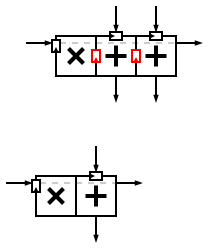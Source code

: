 <mxfile version="14.4.3" type="device"><diagram id="IOiUng4wy-ApvnDnbteD" name="Page-1"><mxGraphModel dx="932" dy="683" grid="1" gridSize="10" guides="1" tooltips="1" connect="1" arrows="1" fold="1" page="1" pageScale="1" pageWidth="827" pageHeight="1169" math="0" shadow="0"><root><mxCell id="0"/><mxCell id="1" parent="0"/><mxCell id="xUpeo3QW0eu6LIFF5sfB-1" value="" style="endArrow=blockThin;strokeWidth=1;endSize=1;endFill=1;exitX=0.5;exitY=1;exitDx=0;exitDy=0;entryX=0.5;entryY=0;entryDx=0;entryDy=0;html=1;" edge="1" parent="1"><mxGeometry x="105.0" y="10" width="50.0" height="50" as="geometry"><mxPoint x="105.0" y="10" as="sourcePoint"/><mxPoint x="105.0" y="23" as="targetPoint"/></mxGeometry></mxCell><mxCell id="xUpeo3QW0eu6LIFF5sfB-2" value="" style="rounded=0;" vertex="1" parent="1"><mxGeometry x="75.0" y="25" width="20.0" height="20" as="geometry"/></mxCell><mxCell id="xUpeo3QW0eu6LIFF5sfB-3" value="" style="rounded=0;" vertex="1" parent="1"><mxGeometry x="95.0" y="25" width="20.0" height="20" as="geometry"/></mxCell><mxCell id="xUpeo3QW0eu6LIFF5sfB-4" value="" style="rounded=0;direction=south;" vertex="1" parent="1"><mxGeometry x="115.0" y="25" width="20.0" height="20.0" as="geometry"/></mxCell><mxCell id="xUpeo3QW0eu6LIFF5sfB-5" value="" style="endArrow=blockThin;strokeWidth=1;endSize=1;endFill=1;exitX=0.5;exitY=1;exitDx=0;exitDy=0;entryX=0.5;entryY=0;entryDx=0;entryDy=0;html=1;" edge="1" parent="1"><mxGeometry x="105.0" y="45" width="50.0" height="50" as="geometry"><mxPoint x="125.0" y="45" as="sourcePoint"/><mxPoint x="125.0" y="58" as="targetPoint"/></mxGeometry></mxCell><mxCell id="xUpeo3QW0eu6LIFF5sfB-6" value="" style="endArrow=blockThin;strokeWidth=1;endSize=1;endFill=1;exitX=0.5;exitY=1;exitDx=0;exitDy=0;entryX=0.5;entryY=0;entryDx=0;entryDy=0;html=1;" edge="1" parent="1"><mxGeometry x="105.0" y="45" width="50.0" height="50" as="geometry"><mxPoint x="105.0" y="45" as="sourcePoint"/><mxPoint x="105.0" y="58" as="targetPoint"/></mxGeometry></mxCell><mxCell id="xUpeo3QW0eu6LIFF5sfB-7" value="" style="group;container=0;" vertex="1" connectable="0" parent="1"><mxGeometry x="93.0" y="32" width="4.0" height="6" as="geometry"/></mxCell><mxCell id="xUpeo3QW0eu6LIFF5sfB-8" value="" style="endArrow=none;fontSize=1;entryX=0.5;entryY=1;entryDx=0;entryDy=0;exitX=0.5;exitY=0;exitDx=0;exitDy=0;strokeWidth=2;html=1;" edge="1" parent="1"><mxGeometry x="64.75" y="30.5" width="37.5" height="37.5" as="geometry"><mxPoint x="88.75" y="31.25" as="sourcePoint"/><mxPoint x="81.25" y="38.75" as="targetPoint"/></mxGeometry></mxCell><mxCell id="xUpeo3QW0eu6LIFF5sfB-9" value="" style="endArrow=none;fontSize=1;entryX=0;entryY=0.5;entryDx=0;entryDy=0;exitX=1;exitY=0.5;exitDx=0;exitDy=0;strokeWidth=2;html=1;" edge="1" parent="1"><mxGeometry x="64.75" y="30.5" width="37.5" height="37.5" as="geometry"><mxPoint x="88.75" y="38.75" as="sourcePoint"/><mxPoint x="81.25" y="31.25" as="targetPoint"/></mxGeometry></mxCell><mxCell id="xUpeo3QW0eu6LIFF5sfB-10" value="" style="endArrow=none;fontSize=1;entryX=0.5;entryY=1;entryDx=0;entryDy=0;exitX=0.5;exitY=0;exitDx=0;exitDy=0;strokeWidth=2;html=1;" edge="1" parent="1"><mxGeometry x="95.25" y="27.5" width="37.5" height="37.5" as="geometry"><mxPoint x="105.0" y="29.75" as="sourcePoint"/><mxPoint x="105.0" y="40.25" as="targetPoint"/></mxGeometry></mxCell><mxCell id="xUpeo3QW0eu6LIFF5sfB-11" value="" style="endArrow=none;fontSize=1;entryX=0;entryY=0.5;entryDx=0;entryDy=0;exitX=1;exitY=0.5;exitDx=0;exitDy=0;strokeWidth=2;html=1;" edge="1" parent="1"><mxGeometry x="95.25" y="27.5" width="37.5" height="37.5" as="geometry"><mxPoint x="110.25" y="35" as="sourcePoint"/><mxPoint x="99.75" y="35" as="targetPoint"/></mxGeometry></mxCell><mxCell id="xUpeo3QW0eu6LIFF5sfB-12" value="" style="endArrow=none;fontSize=1;entryX=0.5;entryY=1;entryDx=0;entryDy=0;exitX=0.5;exitY=0;exitDx=0;exitDy=0;strokeWidth=2;html=1;" edge="1" parent="1"><mxGeometry x="115.25" y="27.5" width="37.5" height="37.5" as="geometry"><mxPoint x="125.0" y="29.75" as="sourcePoint"/><mxPoint x="125.0" y="40.25" as="targetPoint"/></mxGeometry></mxCell><mxCell id="xUpeo3QW0eu6LIFF5sfB-13" value="" style="endArrow=none;fontSize=1;entryX=0;entryY=0.5;entryDx=0;entryDy=0;exitX=1;exitY=0.5;exitDx=0;exitDy=0;strokeWidth=2;html=1;" edge="1" parent="1"><mxGeometry x="115.25" y="27.5" width="37.5" height="37.5" as="geometry"><mxPoint x="130.25" y="35" as="sourcePoint"/><mxPoint x="119.75" y="35" as="targetPoint"/></mxGeometry></mxCell><mxCell id="xUpeo3QW0eu6LIFF5sfB-14" value="" style="rounded=0;fontSize=1;align=left;rotation=90;" vertex="1" parent="1"><mxGeometry x="123.0" y="22" width="4.0" height="6" as="geometry"/></mxCell><mxCell id="xUpeo3QW0eu6LIFF5sfB-15" value="" style="triangle;fontSize=1;align=left;rotation=180;direction=west;" vertex="1" parent="1"><mxGeometry x="122.0" y="24.3" width="1.4" height="1.4" as="geometry"/></mxCell><mxCell id="xUpeo3QW0eu6LIFF5sfB-16" value="" style="rounded=0;fontSize=1;align=left;strokeColor=#FF0000;" vertex="1" parent="1"><mxGeometry x="113.0" y="32" width="4.0" height="6" as="geometry"/></mxCell><mxCell id="xUpeo3QW0eu6LIFF5sfB-17" value="" style="triangle;fontSize=1;align=left;rotation=90;direction=west;strokeColor=#FF0000;" vertex="1" parent="1"><mxGeometry x="114.3" y="36.6" width="1.4" height="1.4" as="geometry"/></mxCell><mxCell id="xUpeo3QW0eu6LIFF5sfB-18" value="" style="rounded=0;fontSize=1;align=left;strokeColor=#FF0000;" vertex="1" parent="1"><mxGeometry x="93.0" y="32" width="4.0" height="6" as="geometry"/></mxCell><mxCell id="xUpeo3QW0eu6LIFF5sfB-19" value="" style="triangle;fontSize=1;align=left;rotation=90;direction=west;strokeColor=#FF0000;" vertex="1" parent="1"><mxGeometry x="94.3" y="36.6" width="1.4" height="1.4" as="geometry"/></mxCell><mxCell id="xUpeo3QW0eu6LIFF5sfB-20" value="" style="rounded=0;fontSize=1;align=left;rotation=90;" vertex="1" parent="1"><mxGeometry x="103.0" y="22" width="4.0" height="6" as="geometry"/></mxCell><mxCell id="xUpeo3QW0eu6LIFF5sfB-21" value="" style="triangle;fontSize=1;align=left;rotation=180;direction=west;" vertex="1" parent="1"><mxGeometry x="102.0" y="24.3" width="1.4" height="1.4" as="geometry"/></mxCell><mxCell id="xUpeo3QW0eu6LIFF5sfB-22" value="" style="endArrow=blockThin;strokeWidth=1;endSize=1;endFill=1;exitX=0.5;exitY=1;exitDx=0;exitDy=0;entryX=0.5;entryY=0;entryDx=0;entryDy=0;html=1;" edge="1" parent="1"><mxGeometry x="125.0" y="10" width="50.0" height="50" as="geometry"><mxPoint x="125" y="10" as="sourcePoint"/><mxPoint x="125" y="23" as="targetPoint"/></mxGeometry></mxCell><mxCell id="xUpeo3QW0eu6LIFF5sfB-23" value="" style="group" vertex="1" connectable="0" parent="1"><mxGeometry x="60" y="27" width="88" height="6" as="geometry"/></mxCell><mxCell id="xUpeo3QW0eu6LIFF5sfB-24" value="" style="endArrow=none;strokeWidth=1;endSize=1;endFill=0;entryX=0;entryY=0.5;entryDx=0;entryDy=0;html=1;dashed=1;opacity=20;" edge="1" parent="xUpeo3QW0eu6LIFF5sfB-23"><mxGeometry x="-1984.0" y="-1488.5" width="50.0" height="50" as="geometry"><mxPoint x="17.0" y="1.5" as="sourcePoint"/><mxPoint x="75" y="1.5" as="targetPoint"/></mxGeometry></mxCell><mxCell id="xUpeo3QW0eu6LIFF5sfB-25" value="" style="group;strokeColor=#000000;" vertex="1" connectable="0" parent="xUpeo3QW0eu6LIFF5sfB-23"><mxGeometry x="13.0" width="4.0" height="6" as="geometry"/></mxCell><mxCell id="xUpeo3QW0eu6LIFF5sfB-26" value="" style="rounded=0;fontSize=1;align=left;" vertex="1" parent="xUpeo3QW0eu6LIFF5sfB-25"><mxGeometry width="4.0" height="6.0" as="geometry"/></mxCell><mxCell id="xUpeo3QW0eu6LIFF5sfB-27" value="" style="triangle;fontSize=1;align=left;rotation=90;direction=west;" vertex="1" parent="xUpeo3QW0eu6LIFF5sfB-25"><mxGeometry x="1.3" y="4.6" width="1.4" height="1.4" as="geometry"/></mxCell><mxCell id="xUpeo3QW0eu6LIFF5sfB-28" value="" style="endArrow=blockThin;strokeWidth=1;endSize=1;endFill=1;entryX=0;entryY=0.5;entryDx=0;entryDy=0;html=1;" edge="1" parent="xUpeo3QW0eu6LIFF5sfB-23"><mxGeometry x="-1.0" y="-40.5" width="50.0" height="50" as="geometry"><mxPoint y="1.5" as="sourcePoint"/><mxPoint x="13.0" y="1.5" as="targetPoint"/></mxGeometry></mxCell><mxCell id="xUpeo3QW0eu6LIFF5sfB-29" value="" style="endArrow=blockThin;strokeWidth=1;endSize=1;endFill=1;entryX=0;entryY=0.5;entryDx=0;entryDy=0;html=1;" edge="1" parent="xUpeo3QW0eu6LIFF5sfB-23"><mxGeometry x="74.0" y="-41" width="50.0" height="50" as="geometry"><mxPoint x="75" y="1.5" as="sourcePoint"/><mxPoint x="88" y="1.5" as="targetPoint"/></mxGeometry></mxCell><mxCell id="xUpeo3QW0eu6LIFF5sfB-30" value="" style="endArrow=blockThin;strokeWidth=1;endSize=1;endFill=1;exitX=0.5;exitY=1;exitDx=0;exitDy=0;entryX=0.5;entryY=0;entryDx=0;entryDy=0;html=1;" edge="1" parent="1"><mxGeometry x="95.0" y="80" width="50.0" height="50" as="geometry"><mxPoint x="95.0" y="80" as="sourcePoint"/><mxPoint x="95.0" y="93" as="targetPoint"/></mxGeometry></mxCell><mxCell id="xUpeo3QW0eu6LIFF5sfB-31" value="" style="rounded=0;" vertex="1" parent="1"><mxGeometry x="65.0" y="95" width="20.0" height="20" as="geometry"/></mxCell><mxCell id="xUpeo3QW0eu6LIFF5sfB-32" value="" style="rounded=0;" vertex="1" parent="1"><mxGeometry x="85.0" y="95" width="20.0" height="20" as="geometry"/></mxCell><mxCell id="xUpeo3QW0eu6LIFF5sfB-33" value="" style="endArrow=blockThin;strokeWidth=1;endSize=1;endFill=1;exitX=0.5;exitY=1;exitDx=0;exitDy=0;entryX=0.5;entryY=0;entryDx=0;entryDy=0;html=1;" edge="1" parent="1"><mxGeometry x="95.0" y="115" width="50.0" height="50" as="geometry"><mxPoint x="95.0" y="115" as="sourcePoint"/><mxPoint x="95.0" y="128" as="targetPoint"/></mxGeometry></mxCell><mxCell id="xUpeo3QW0eu6LIFF5sfB-34" value="" style="group;container=0;" vertex="1" connectable="0" parent="1"><mxGeometry x="83.0" y="102" width="4.0" height="6" as="geometry"/></mxCell><mxCell id="xUpeo3QW0eu6LIFF5sfB-35" value="" style="endArrow=none;fontSize=1;entryX=0.5;entryY=1;entryDx=0;entryDy=0;exitX=0.5;exitY=0;exitDx=0;exitDy=0;strokeWidth=2;html=1;" edge="1" parent="1"><mxGeometry x="54.75" y="100.5" width="37.5" height="37.5" as="geometry"><mxPoint x="78.75" y="101.25" as="sourcePoint"/><mxPoint x="71.25" y="108.75" as="targetPoint"/></mxGeometry></mxCell><mxCell id="xUpeo3QW0eu6LIFF5sfB-36" value="" style="endArrow=none;fontSize=1;entryX=0;entryY=0.5;entryDx=0;entryDy=0;exitX=1;exitY=0.5;exitDx=0;exitDy=0;strokeWidth=2;html=1;" edge="1" parent="1"><mxGeometry x="54.75" y="100.5" width="37.5" height="37.5" as="geometry"><mxPoint x="78.75" y="108.75" as="sourcePoint"/><mxPoint x="71.25" y="101.25" as="targetPoint"/></mxGeometry></mxCell><mxCell id="xUpeo3QW0eu6LIFF5sfB-37" value="" style="endArrow=none;fontSize=1;entryX=0.5;entryY=1;entryDx=0;entryDy=0;exitX=0.5;exitY=0;exitDx=0;exitDy=0;strokeWidth=2;html=1;" edge="1" parent="1"><mxGeometry x="85.25" y="97.5" width="37.5" height="37.5" as="geometry"><mxPoint x="95.0" y="99.75" as="sourcePoint"/><mxPoint x="95.0" y="110.25" as="targetPoint"/></mxGeometry></mxCell><mxCell id="xUpeo3QW0eu6LIFF5sfB-38" value="" style="endArrow=none;fontSize=1;entryX=0;entryY=0.5;entryDx=0;entryDy=0;exitX=1;exitY=0.5;exitDx=0;exitDy=0;strokeWidth=2;html=1;" edge="1" parent="1"><mxGeometry x="85.25" y="97.5" width="37.5" height="37.5" as="geometry"><mxPoint x="100.25" y="105" as="sourcePoint"/><mxPoint x="89.75" y="105" as="targetPoint"/></mxGeometry></mxCell><mxCell id="xUpeo3QW0eu6LIFF5sfB-39" value="" style="rounded=0;fontSize=1;align=left;rotation=90;" vertex="1" parent="1"><mxGeometry x="93.0" y="92" width="4.0" height="6" as="geometry"/></mxCell><mxCell id="xUpeo3QW0eu6LIFF5sfB-40" value="" style="triangle;fontSize=1;align=left;rotation=180;direction=west;" vertex="1" parent="1"><mxGeometry x="92.0" y="94.3" width="1.4" height="1.4" as="geometry"/></mxCell><mxCell id="xUpeo3QW0eu6LIFF5sfB-41" value="" style="endArrow=none;strokeWidth=1;endSize=1;endFill=0;entryX=0;entryY=0.5;entryDx=0;entryDy=0;html=1;dashed=1;opacity=20;" edge="1" parent="1"><mxGeometry x="-1934.0" y="-1391.5" width="50.0" height="50" as="geometry"><mxPoint x="67" y="98.5" as="sourcePoint"/><mxPoint x="105" y="98.5" as="targetPoint"/></mxGeometry></mxCell><mxCell id="xUpeo3QW0eu6LIFF5sfB-42" value="" style="group;strokeColor=#000000;" vertex="1" connectable="0" parent="1"><mxGeometry x="63.0" y="97" width="4.0" height="6" as="geometry"/></mxCell><mxCell id="xUpeo3QW0eu6LIFF5sfB-43" value="" style="rounded=0;fontSize=1;align=left;" vertex="1" parent="xUpeo3QW0eu6LIFF5sfB-42"><mxGeometry width="4.0" height="6.0" as="geometry"/></mxCell><mxCell id="xUpeo3QW0eu6LIFF5sfB-44" value="" style="triangle;fontSize=1;align=left;rotation=90;direction=west;" vertex="1" parent="xUpeo3QW0eu6LIFF5sfB-42"><mxGeometry x="1.3" y="4.6" width="1.4" height="1.4" as="geometry"/></mxCell><mxCell id="xUpeo3QW0eu6LIFF5sfB-45" value="" style="endArrow=blockThin;strokeWidth=1;endSize=1;endFill=1;entryX=0;entryY=0.5;entryDx=0;entryDy=0;html=1;" edge="1" parent="1"><mxGeometry x="49.0" y="56.5" width="50.0" height="50" as="geometry"><mxPoint x="50" y="98.5" as="sourcePoint"/><mxPoint x="63.0" y="98.5" as="targetPoint"/></mxGeometry></mxCell><mxCell id="xUpeo3QW0eu6LIFF5sfB-46" value="" style="endArrow=blockThin;strokeWidth=1;endSize=1;endFill=1;entryX=0;entryY=0.5;entryDx=0;entryDy=0;html=1;" edge="1" parent="1"><mxGeometry x="124.0" y="56" width="50.0" height="50" as="geometry"><mxPoint x="105" y="98.5" as="sourcePoint"/><mxPoint x="118" y="98.5" as="targetPoint"/></mxGeometry></mxCell></root></mxGraphModel></diagram></mxfile>